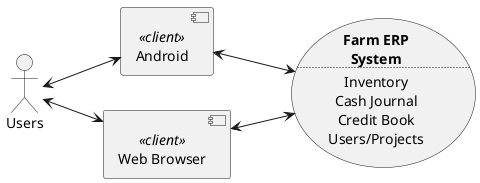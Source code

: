 
@startuml features_overview_context.png

   ' Context
   ' -------

   left to right direction
   [Android] << client >>
   [Web Browser] as Browser << client >>
   usecase System as "
      <b>Farm ERP</b>\n<b>System</b>
      ..
      Inventory
      Cash Journal
      Credit Book
      Users/Projects
   "

   Users   <--> Android
   Users   <--> Browser 

   Android <--> (System) 
   Browser <--> (System)

@enduml


@startuml features_overview_stakeholders.png

   ' Stakeholders
   ' ------------

   :Inventory Manager: as Inventory
   :Accountant:
   :Admin:
   :Director:

   Admin     -|> Director
   Director --|> Inventory
   Director --|> Accountant

@enduml


@startuml features_overview_guc.png

   ' Global Use Cases
   ' ----------------

   left to right direction
   :Inventory Manager: as Inventory
   :Accountant:
   ':Admin:
   :Director:
   (uc1: Manage users)           as (guc1)
   (uc2: Manage projects)        as (guc2)
   (uc3: Manage accounts)        as (guc3)
   (uc4: Manage inventory)       as (guc4)
   (uc5: Manage products)        as (guc5)
   (uc6: Manage credit book)     as (guc6)
   (uc7: Manage cash journal)    as (guc7)
   '(uc0: Manage system settings) as (guc0)

   Director --|> Inventory
   Director --|> Accountant
   'Admin     -|> Director

   Director           -> (guc1)
   Director           -> (guc2)
   Director           -> (guc3)
   Inventory         --> (guc4)
   Inventory          -> (guc5)
   Accountant        --> (guc6)
   Accountant         -> (guc7)
   'Admin              -> (guc0)

@enduml
